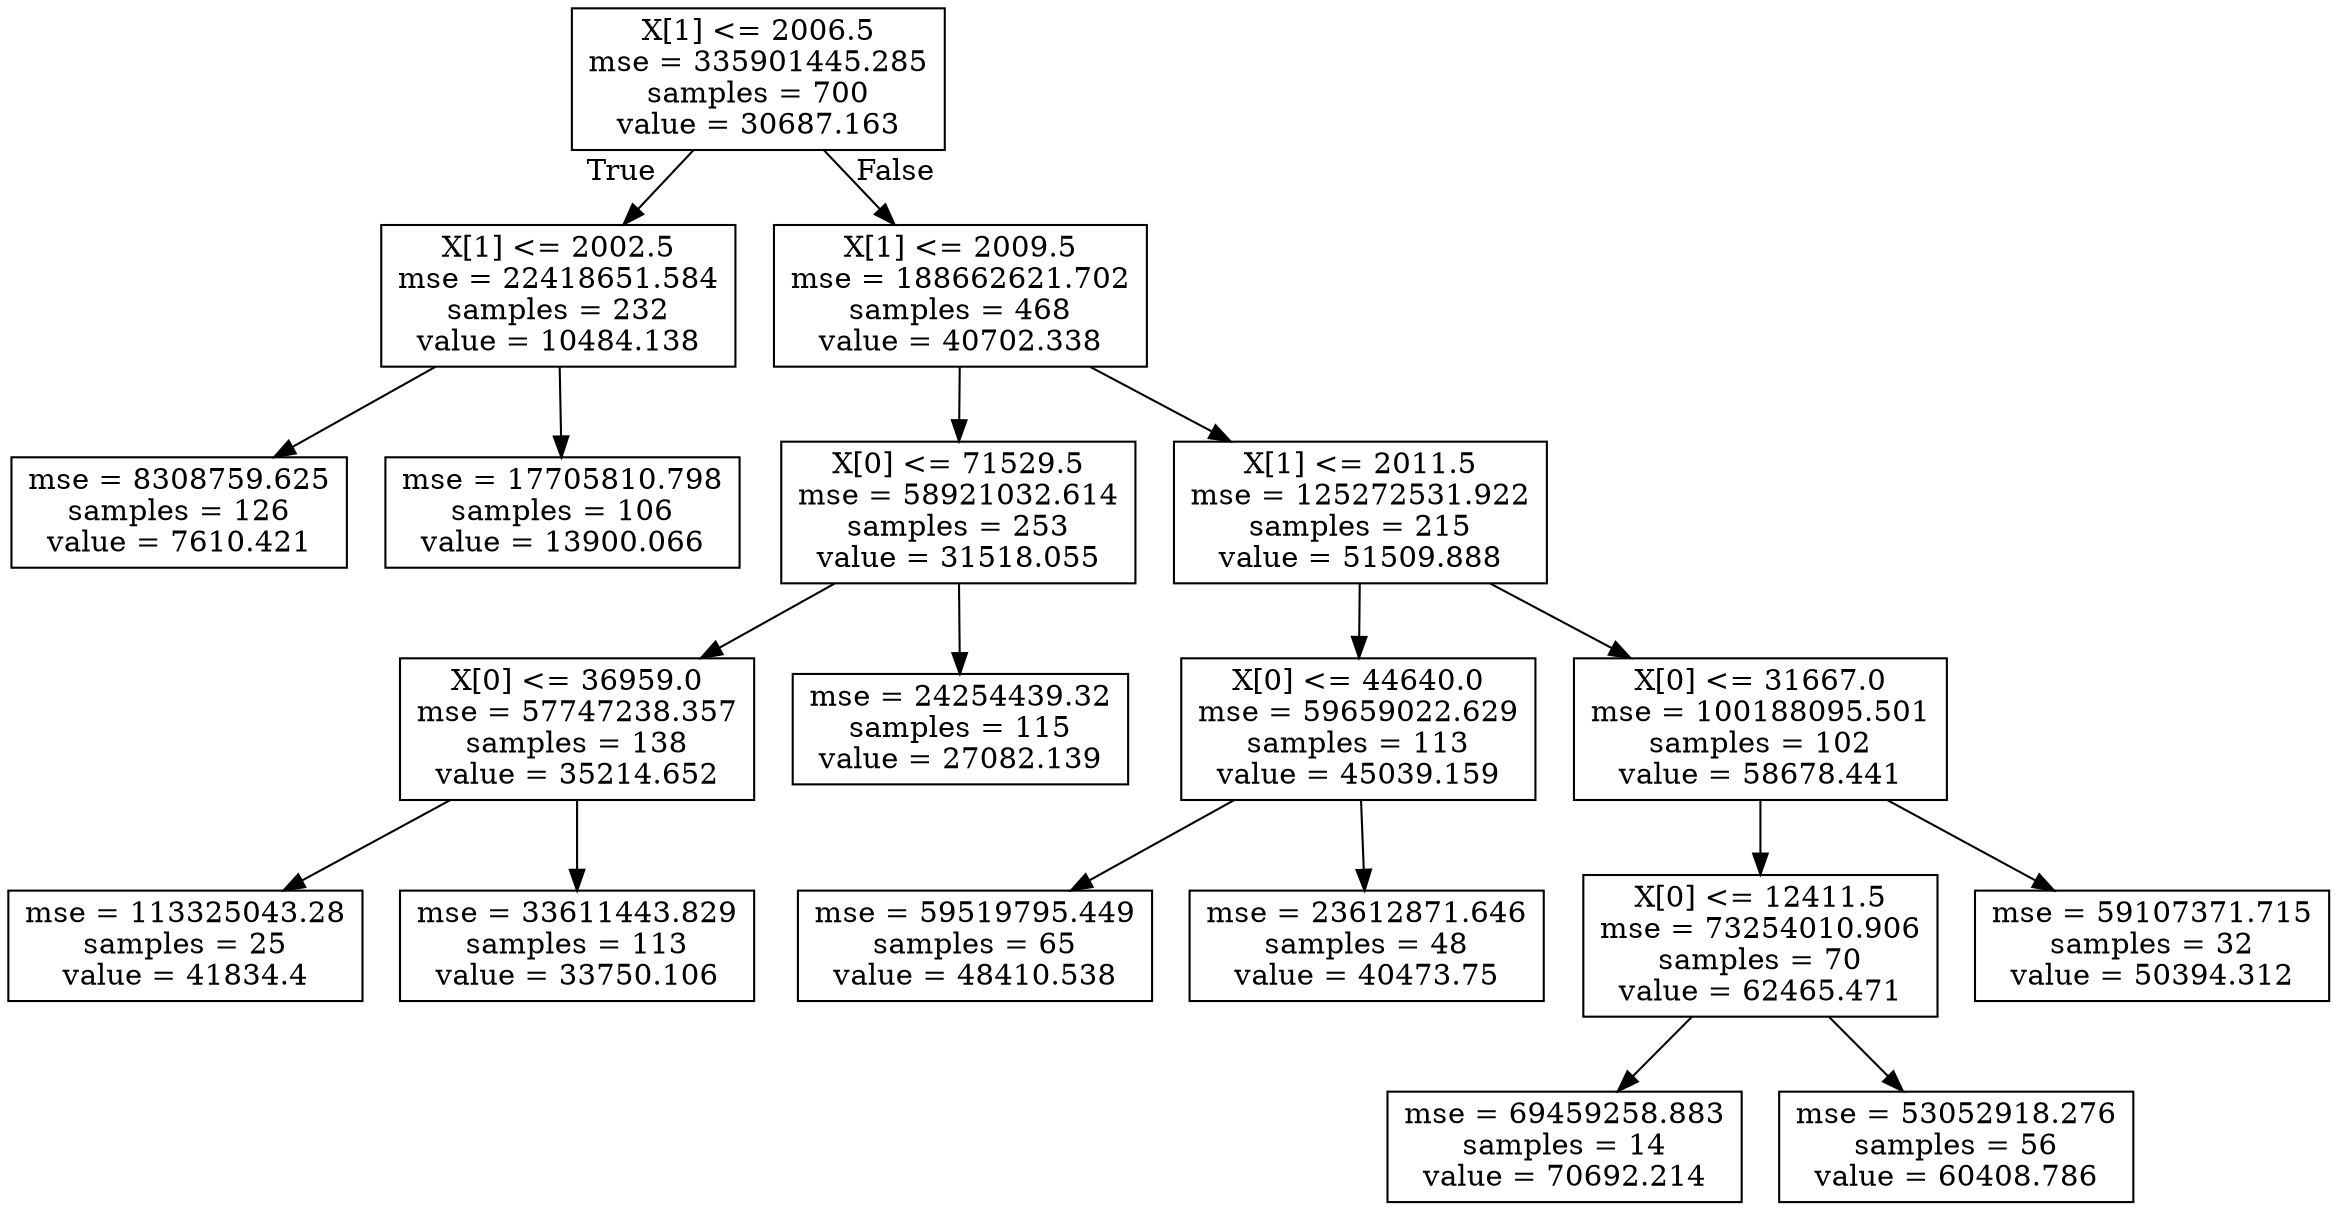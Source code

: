 digraph Tree {
node [shape=box] ;
0 [label="X[1] <= 2006.5\nmse = 335901445.285\nsamples = 700\nvalue = 30687.163"] ;
1 [label="X[1] <= 2002.5\nmse = 22418651.584\nsamples = 232\nvalue = 10484.138"] ;
0 -> 1 [labeldistance=2.5, labelangle=45, headlabel="True"] ;
11 [label="mse = 8308759.625\nsamples = 126\nvalue = 7610.421"] ;
1 -> 11 ;
12 [label="mse = 17705810.798\nsamples = 106\nvalue = 13900.066"] ;
1 -> 12 ;
2 [label="X[1] <= 2009.5\nmse = 188662621.702\nsamples = 468\nvalue = 40702.338"] ;
0 -> 2 [labeldistance=2.5, labelangle=-45, headlabel="False"] ;
3 [label="X[0] <= 71529.5\nmse = 58921032.614\nsamples = 253\nvalue = 31518.055"] ;
2 -> 3 ;
7 [label="X[0] <= 36959.0\nmse = 57747238.357\nsamples = 138\nvalue = 35214.652"] ;
3 -> 7 ;
15 [label="mse = 113325043.28\nsamples = 25\nvalue = 41834.4"] ;
7 -> 15 ;
16 [label="mse = 33611443.829\nsamples = 113\nvalue = 33750.106"] ;
7 -> 16 ;
8 [label="mse = 24254439.32\nsamples = 115\nvalue = 27082.139"] ;
3 -> 8 ;
4 [label="X[1] <= 2011.5\nmse = 125272531.922\nsamples = 215\nvalue = 51509.888"] ;
2 -> 4 ;
5 [label="X[0] <= 44640.0\nmse = 59659022.629\nsamples = 113\nvalue = 45039.159"] ;
4 -> 5 ;
13 [label="mse = 59519795.449\nsamples = 65\nvalue = 48410.538"] ;
5 -> 13 ;
14 [label="mse = 23612871.646\nsamples = 48\nvalue = 40473.75"] ;
5 -> 14 ;
6 [label="X[0] <= 31667.0\nmse = 100188095.501\nsamples = 102\nvalue = 58678.441"] ;
4 -> 6 ;
9 [label="X[0] <= 12411.5\nmse = 73254010.906\nsamples = 70\nvalue = 62465.471"] ;
6 -> 9 ;
17 [label="mse = 69459258.883\nsamples = 14\nvalue = 70692.214"] ;
9 -> 17 ;
18 [label="mse = 53052918.276\nsamples = 56\nvalue = 60408.786"] ;
9 -> 18 ;
10 [label="mse = 59107371.715\nsamples = 32\nvalue = 50394.312"] ;
6 -> 10 ;
}